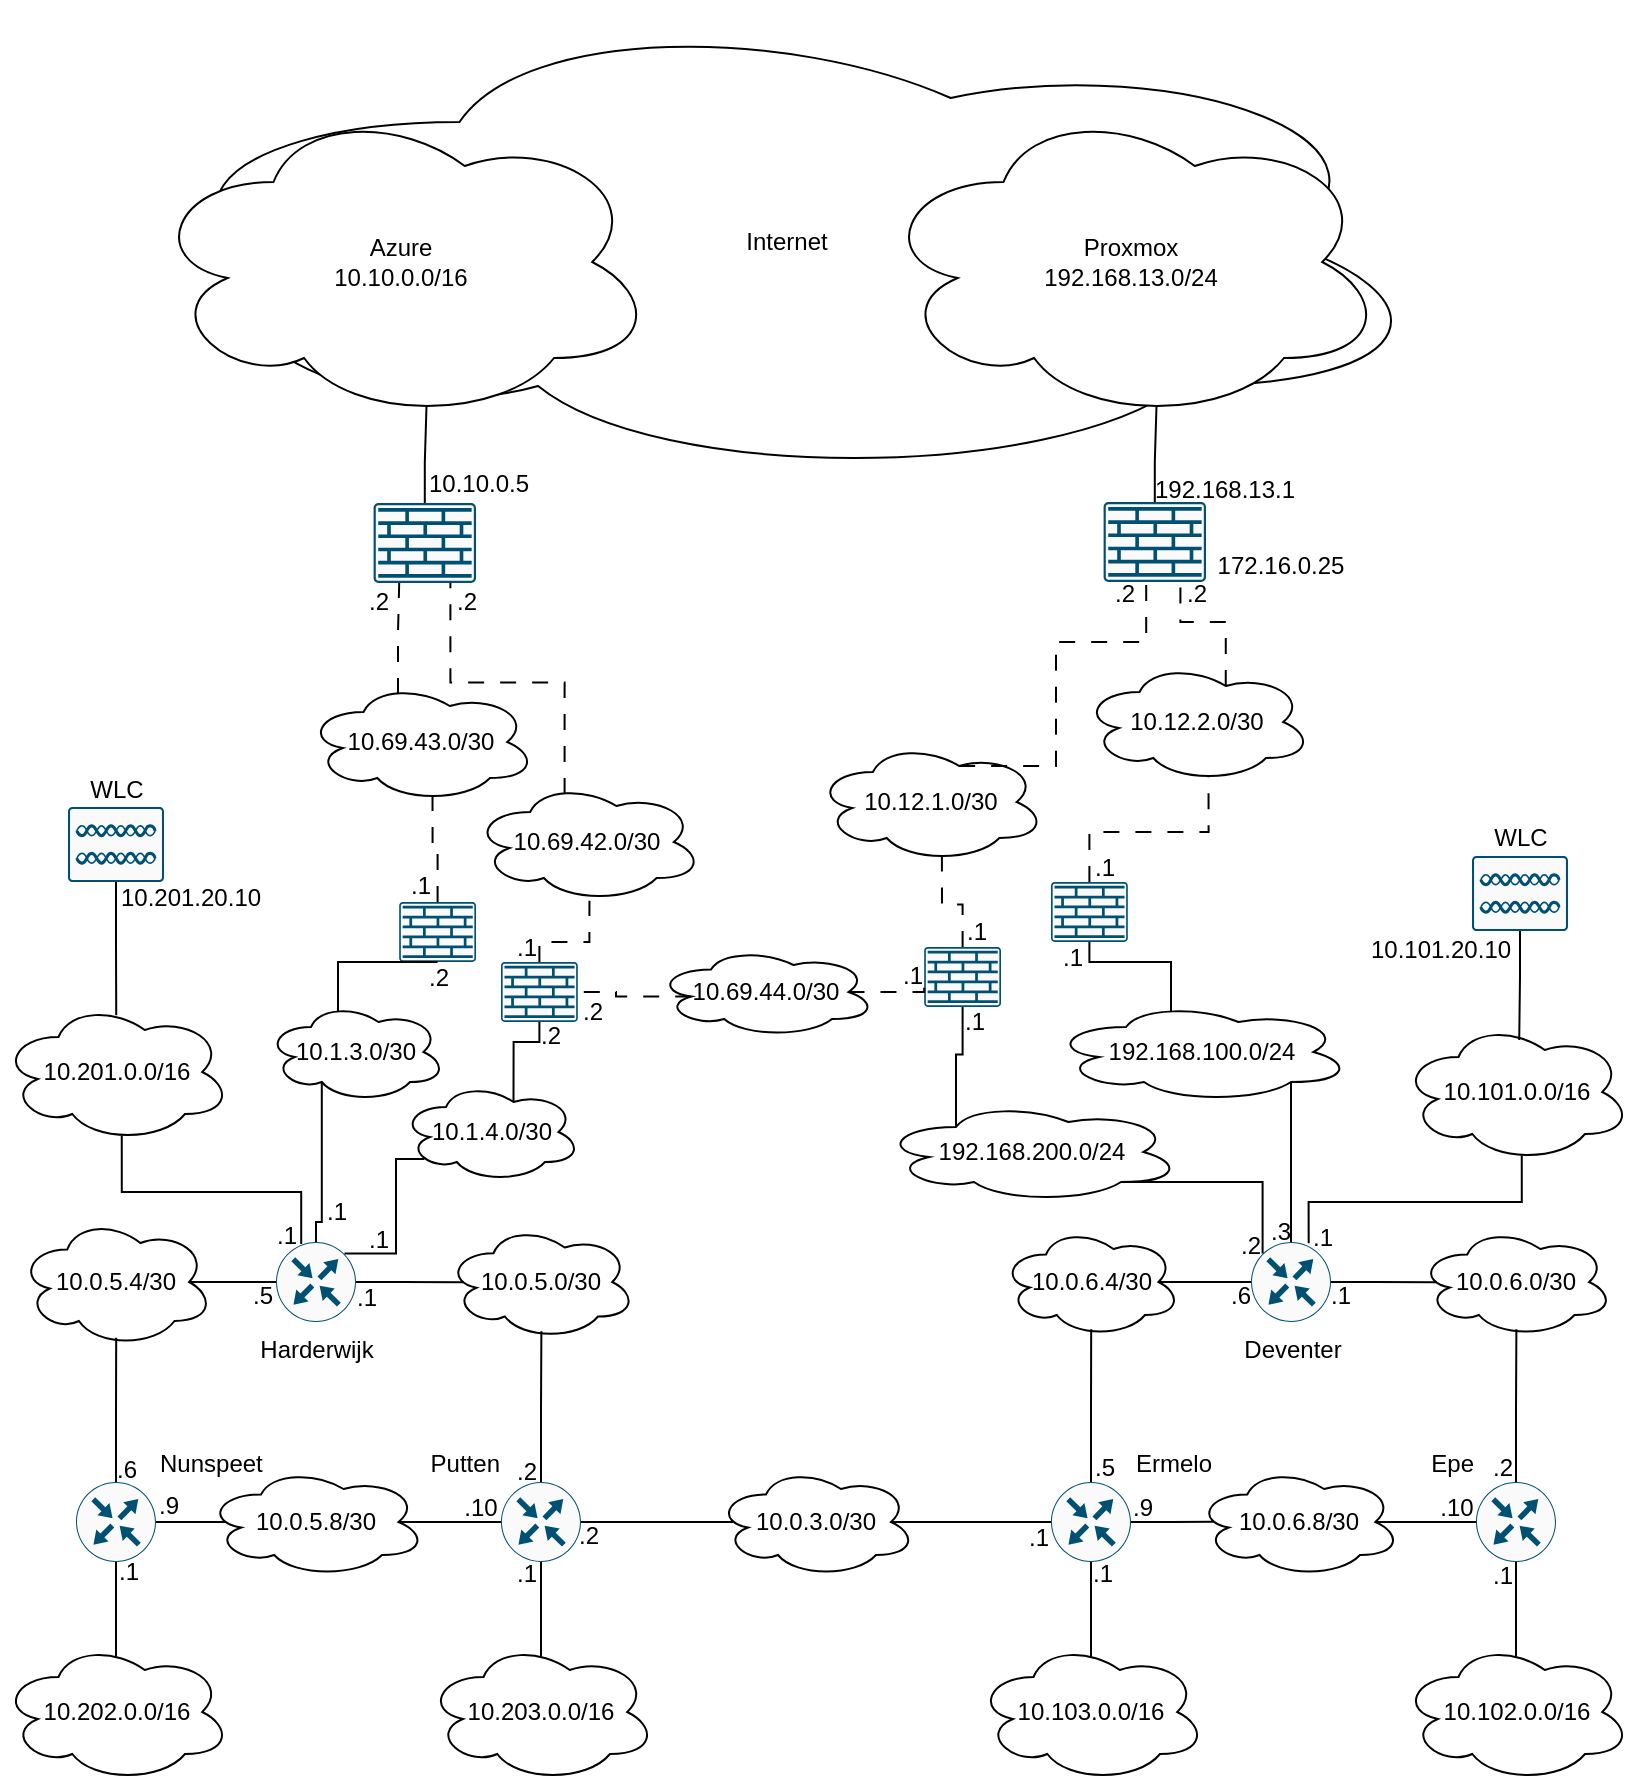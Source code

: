 <mxfile version="23.0.2" type="device">
  <diagram name="Page-1" id="uPmsQ2qAzV8aXDxh81bQ">
    <mxGraphModel dx="819" dy="1532" grid="1" gridSize="10" guides="1" tooltips="1" connect="1" arrows="1" fold="1" page="1" pageScale="1" pageWidth="850" pageHeight="1100" math="0" shadow="0">
      <root>
        <mxCell id="0" />
        <mxCell id="1" parent="0" />
        <mxCell id="AdQW-e94ORWQJGH5xdEp-85" value="Internet" style="ellipse;shape=cloud;whiteSpace=wrap;html=1;" parent="1" vertex="1">
          <mxGeometry x="98" y="-140" width="655" height="240" as="geometry" />
        </mxCell>
        <mxCell id="7IJPkCUO-aOAU4e22pCj-2" value="Harderwijk" style="sketch=0;points=[[0.5,0,0],[1,0.5,0],[0.5,1,0],[0,0.5,0],[0.145,0.145,0],[0.856,0.145,0],[0.855,0.856,0],[0.145,0.855,0]];verticalLabelPosition=bottom;html=1;verticalAlign=top;aspect=fixed;align=center;pointerEvents=1;shape=mxgraph.cisco19.rect;prIcon=router;fillColor=#FAFAFA;strokeColor=#005073;" parent="1" vertex="1">
          <mxGeometry x="170" y="480" width="40" height="40" as="geometry" />
        </mxCell>
        <mxCell id="7IJPkCUO-aOAU4e22pCj-97" style="edgeStyle=orthogonalEdgeStyle;rounded=0;orthogonalLoop=1;jettySize=auto;html=1;exitX=0.5;exitY=1;exitDx=0;exitDy=0;exitPerimeter=0;endArrow=none;endFill=0;entryX=0.5;entryY=0.115;entryDx=0;entryDy=0;entryPerimeter=0;" parent="1" source="7IJPkCUO-aOAU4e22pCj-3" target="7IJPkCUO-aOAU4e22pCj-93" edge="1">
          <mxGeometry relative="1" as="geometry" />
        </mxCell>
        <mxCell id="7IJPkCUO-aOAU4e22pCj-112" style="edgeStyle=orthogonalEdgeStyle;rounded=0;orthogonalLoop=1;jettySize=auto;html=1;exitX=1;exitY=0.5;exitDx=0;exitDy=0;exitPerimeter=0;endArrow=none;endFill=0;entryX=0.092;entryY=0.498;entryDx=0;entryDy=0;entryPerimeter=0;" parent="1" source="7IJPkCUO-aOAU4e22pCj-3" target="7IJPkCUO-aOAU4e22pCj-106" edge="1">
          <mxGeometry relative="1" as="geometry" />
        </mxCell>
        <mxCell id="7IJPkCUO-aOAU4e22pCj-3" value="Nunspeet" style="sketch=0;points=[[0.5,0,0],[1,0.5,0],[0.5,1,0],[0,0.5,0],[0.145,0.145,0],[0.856,0.145,0],[0.855,0.856,0],[0.145,0.855,0]];verticalLabelPosition=top;html=1;verticalAlign=bottom;aspect=fixed;align=left;pointerEvents=1;shape=mxgraph.cisco19.rect;prIcon=router;fillColor=#FAFAFA;strokeColor=#005073;labelPosition=right;" parent="1" vertex="1">
          <mxGeometry x="70" y="600" width="40" height="40" as="geometry" />
        </mxCell>
        <mxCell id="7IJPkCUO-aOAU4e22pCj-98" style="edgeStyle=orthogonalEdgeStyle;rounded=0;orthogonalLoop=1;jettySize=auto;html=1;exitX=0.5;exitY=1;exitDx=0;exitDy=0;exitPerimeter=0;endArrow=none;endFill=0;entryX=0.5;entryY=0.114;entryDx=0;entryDy=0;entryPerimeter=0;" parent="1" source="7IJPkCUO-aOAU4e22pCj-4" target="7IJPkCUO-aOAU4e22pCj-94" edge="1">
          <mxGeometry relative="1" as="geometry" />
        </mxCell>
        <mxCell id="7IJPkCUO-aOAU4e22pCj-104" style="edgeStyle=orthogonalEdgeStyle;rounded=0;orthogonalLoop=1;jettySize=auto;html=1;exitX=1;exitY=0.5;exitDx=0;exitDy=0;exitPerimeter=0;endArrow=none;endFill=0;entryX=0.085;entryY=0.5;entryDx=0;entryDy=0;entryPerimeter=0;" parent="1" source="7IJPkCUO-aOAU4e22pCj-4" target="7IJPkCUO-aOAU4e22pCj-103" edge="1">
          <mxGeometry relative="1" as="geometry" />
        </mxCell>
        <mxCell id="7IJPkCUO-aOAU4e22pCj-111" style="edgeStyle=orthogonalEdgeStyle;rounded=0;orthogonalLoop=1;jettySize=auto;html=1;exitX=0;exitY=0.5;exitDx=0;exitDy=0;exitPerimeter=0;endArrow=none;endFill=0;entryX=0.875;entryY=0.5;entryDx=0;entryDy=0;entryPerimeter=0;" parent="1" source="7IJPkCUO-aOAU4e22pCj-4" target="7IJPkCUO-aOAU4e22pCj-106" edge="1">
          <mxGeometry relative="1" as="geometry" />
        </mxCell>
        <mxCell id="7IJPkCUO-aOAU4e22pCj-4" value="Putten" style="sketch=0;points=[[0.5,0,0],[1,0.5,0],[0.5,1,0],[0,0.5,0],[0.145,0.145,0],[0.856,0.145,0],[0.855,0.856,0],[0.145,0.855,0]];verticalLabelPosition=top;html=1;verticalAlign=bottom;aspect=fixed;align=right;pointerEvents=1;shape=mxgraph.cisco19.rect;prIcon=router;fillColor=#FAFAFA;strokeColor=#005073;labelPosition=left;" parent="1" vertex="1">
          <mxGeometry x="282.5" y="600" width="40" height="40" as="geometry" />
        </mxCell>
        <mxCell id="7IJPkCUO-aOAU4e22pCj-105" style="edgeStyle=orthogonalEdgeStyle;rounded=0;orthogonalLoop=1;jettySize=auto;html=1;exitX=0;exitY=0.5;exitDx=0;exitDy=0;exitPerimeter=0;endArrow=none;endFill=0;entryX=0.859;entryY=0.5;entryDx=0;entryDy=0;entryPerimeter=0;" parent="1" source="7IJPkCUO-aOAU4e22pCj-119" target="7IJPkCUO-aOAU4e22pCj-103" edge="1">
          <mxGeometry relative="1" as="geometry">
            <mxPoint x="517.5" y="620" as="sourcePoint" />
          </mxGeometry>
        </mxCell>
        <mxCell id="7IJPkCUO-aOAU4e22pCj-91" value="10.201.0.0/16" style="ellipse;shape=cloud;whiteSpace=wrap;html=1;" parent="1" vertex="1">
          <mxGeometry x="32.5" y="360" width="115" height="70" as="geometry" />
        </mxCell>
        <mxCell id="7IJPkCUO-aOAU4e22pCj-93" value="10.202.0.0/16" style="ellipse;shape=cloud;whiteSpace=wrap;html=1;" parent="1" vertex="1">
          <mxGeometry x="32.5" y="680" width="115" height="70" as="geometry" />
        </mxCell>
        <mxCell id="7IJPkCUO-aOAU4e22pCj-94" value="10.203.0.0/16" style="ellipse;shape=cloud;whiteSpace=wrap;html=1;" parent="1" vertex="1">
          <mxGeometry x="245" y="680" width="115" height="70" as="geometry" />
        </mxCell>
        <mxCell id="7IJPkCUO-aOAU4e22pCj-101" style="edgeStyle=orthogonalEdgeStyle;rounded=0;orthogonalLoop=1;jettySize=auto;html=1;exitX=0.315;exitY=0.026;exitDx=0;exitDy=0;exitPerimeter=0;entryX=0.525;entryY=0.953;entryDx=0;entryDy=0;entryPerimeter=0;endArrow=none;endFill=0;" parent="1" source="7IJPkCUO-aOAU4e22pCj-2" target="7IJPkCUO-aOAU4e22pCj-91" edge="1">
          <mxGeometry relative="1" as="geometry" />
        </mxCell>
        <mxCell id="7IJPkCUO-aOAU4e22pCj-103" value="10.0.3.0/30" style="ellipse;shape=cloud;whiteSpace=wrap;html=1;" parent="1" vertex="1">
          <mxGeometry x="390" y="592.5" width="100" height="55" as="geometry" />
        </mxCell>
        <mxCell id="7IJPkCUO-aOAU4e22pCj-106" value="10.0.5.8/30" style="ellipse;shape=cloud;whiteSpace=wrap;html=1;" parent="1" vertex="1">
          <mxGeometry x="135" y="592.5" width="110" height="55" as="geometry" />
        </mxCell>
        <mxCell id="7IJPkCUO-aOAU4e22pCj-107" value="10.0.5.0/30" style="ellipse;shape=cloud;whiteSpace=wrap;html=1;" parent="1" vertex="1">
          <mxGeometry x="255" y="471.25" width="95" height="57.5" as="geometry" />
        </mxCell>
        <mxCell id="7IJPkCUO-aOAU4e22pCj-108" value="10.0.5.4/30" style="ellipse;shape=cloud;whiteSpace=wrap;html=1;" parent="1" vertex="1">
          <mxGeometry x="41.25" y="467.5" width="97.5" height="65" as="geometry" />
        </mxCell>
        <mxCell id="7IJPkCUO-aOAU4e22pCj-109" style="edgeStyle=orthogonalEdgeStyle;rounded=0;orthogonalLoop=1;jettySize=auto;html=1;exitX=0.5;exitY=0;exitDx=0;exitDy=0;exitPerimeter=0;entryX=0.501;entryY=0.929;entryDx=0;entryDy=0;entryPerimeter=0;endArrow=none;endFill=0;" parent="1" source="7IJPkCUO-aOAU4e22pCj-3" target="7IJPkCUO-aOAU4e22pCj-108" edge="1">
          <mxGeometry relative="1" as="geometry" />
        </mxCell>
        <mxCell id="7IJPkCUO-aOAU4e22pCj-110" style="edgeStyle=orthogonalEdgeStyle;rounded=0;orthogonalLoop=1;jettySize=auto;html=1;exitX=0.5;exitY=0;exitDx=0;exitDy=0;exitPerimeter=0;entryX=0.502;entryY=0.929;entryDx=0;entryDy=0;entryPerimeter=0;endArrow=none;endFill=0;" parent="1" source="7IJPkCUO-aOAU4e22pCj-4" target="7IJPkCUO-aOAU4e22pCj-107" edge="1">
          <mxGeometry relative="1" as="geometry" />
        </mxCell>
        <mxCell id="7IJPkCUO-aOAU4e22pCj-113" style="edgeStyle=orthogonalEdgeStyle;rounded=0;orthogonalLoop=1;jettySize=auto;html=1;exitX=1;exitY=0.5;exitDx=0;exitDy=0;exitPerimeter=0;entryX=0.092;entryY=0.503;entryDx=0;entryDy=0;entryPerimeter=0;endArrow=none;endFill=0;" parent="1" source="7IJPkCUO-aOAU4e22pCj-2" target="7IJPkCUO-aOAU4e22pCj-107" edge="1">
          <mxGeometry relative="1" as="geometry" />
        </mxCell>
        <mxCell id="7IJPkCUO-aOAU4e22pCj-114" style="edgeStyle=orthogonalEdgeStyle;rounded=0;orthogonalLoop=1;jettySize=auto;html=1;exitX=0;exitY=0.5;exitDx=0;exitDy=0;exitPerimeter=0;entryX=0.875;entryY=0.5;entryDx=0;entryDy=0;entryPerimeter=0;endArrow=none;endFill=0;" parent="1" source="7IJPkCUO-aOAU4e22pCj-2" target="7IJPkCUO-aOAU4e22pCj-108" edge="1">
          <mxGeometry relative="1" as="geometry" />
        </mxCell>
        <mxCell id="7IJPkCUO-aOAU4e22pCj-116" value="Deventer" style="sketch=0;points=[[0.5,0,0],[1,0.5,0],[0.5,1,0],[0,0.5,0],[0.145,0.145,0],[0.856,0.145,0],[0.855,0.856,0],[0.145,0.855,0]];verticalLabelPosition=bottom;html=1;verticalAlign=top;aspect=fixed;align=center;pointerEvents=1;shape=mxgraph.cisco19.rect;prIcon=router;fillColor=#FAFAFA;strokeColor=#005073;" parent="1" vertex="1">
          <mxGeometry x="657.5" y="480" width="40" height="40" as="geometry" />
        </mxCell>
        <mxCell id="7IJPkCUO-aOAU4e22pCj-117" style="edgeStyle=orthogonalEdgeStyle;rounded=0;orthogonalLoop=1;jettySize=auto;html=1;exitX=0.5;exitY=1;exitDx=0;exitDy=0;exitPerimeter=0;endArrow=none;endFill=0;entryX=0.5;entryY=0.115;entryDx=0;entryDy=0;entryPerimeter=0;" parent="1" source="7IJPkCUO-aOAU4e22pCj-119" target="7IJPkCUO-aOAU4e22pCj-125" edge="1">
          <mxGeometry relative="1" as="geometry" />
        </mxCell>
        <mxCell id="7IJPkCUO-aOAU4e22pCj-118" style="edgeStyle=orthogonalEdgeStyle;rounded=0;orthogonalLoop=1;jettySize=auto;html=1;exitX=1;exitY=0.5;exitDx=0;exitDy=0;exitPerimeter=0;endArrow=none;endFill=0;entryX=0.092;entryY=0.498;entryDx=0;entryDy=0;entryPerimeter=0;" parent="1" source="7IJPkCUO-aOAU4e22pCj-119" target="7IJPkCUO-aOAU4e22pCj-128" edge="1">
          <mxGeometry relative="1" as="geometry" />
        </mxCell>
        <mxCell id="7IJPkCUO-aOAU4e22pCj-119" value="Ermelo" style="sketch=0;points=[[0.5,0,0],[1,0.5,0],[0.5,1,0],[0,0.5,0],[0.145,0.145,0],[0.856,0.145,0],[0.855,0.856,0],[0.145,0.855,0]];verticalLabelPosition=top;html=1;verticalAlign=bottom;aspect=fixed;align=left;pointerEvents=1;shape=mxgraph.cisco19.rect;prIcon=router;fillColor=#FAFAFA;strokeColor=#005073;labelPosition=right;" parent="1" vertex="1">
          <mxGeometry x="557.5" y="600" width="40" height="40" as="geometry" />
        </mxCell>
        <mxCell id="7IJPkCUO-aOAU4e22pCj-120" style="edgeStyle=orthogonalEdgeStyle;rounded=0;orthogonalLoop=1;jettySize=auto;html=1;exitX=0.5;exitY=1;exitDx=0;exitDy=0;exitPerimeter=0;endArrow=none;endFill=0;entryX=0.5;entryY=0.114;entryDx=0;entryDy=0;entryPerimeter=0;" parent="1" source="7IJPkCUO-aOAU4e22pCj-123" target="7IJPkCUO-aOAU4e22pCj-126" edge="1">
          <mxGeometry relative="1" as="geometry" />
        </mxCell>
        <mxCell id="7IJPkCUO-aOAU4e22pCj-122" style="edgeStyle=orthogonalEdgeStyle;rounded=0;orthogonalLoop=1;jettySize=auto;html=1;exitX=0;exitY=0.5;exitDx=0;exitDy=0;exitPerimeter=0;endArrow=none;endFill=0;entryX=0.875;entryY=0.5;entryDx=0;entryDy=0;entryPerimeter=0;" parent="1" source="7IJPkCUO-aOAU4e22pCj-123" target="7IJPkCUO-aOAU4e22pCj-128" edge="1">
          <mxGeometry relative="1" as="geometry" />
        </mxCell>
        <mxCell id="7IJPkCUO-aOAU4e22pCj-123" value="Epe" style="sketch=0;points=[[0.5,0,0],[1,0.5,0],[0.5,1,0],[0,0.5,0],[0.145,0.145,0],[0.856,0.145,0],[0.855,0.856,0],[0.145,0.855,0]];verticalLabelPosition=top;html=1;verticalAlign=bottom;aspect=fixed;align=right;pointerEvents=1;shape=mxgraph.cisco19.rect;prIcon=router;fillColor=#FAFAFA;strokeColor=#005073;labelPosition=left;" parent="1" vertex="1">
          <mxGeometry x="770" y="600" width="40" height="40" as="geometry" />
        </mxCell>
        <mxCell id="7IJPkCUO-aOAU4e22pCj-124" value="10.101.0.0/16" style="ellipse;shape=cloud;whiteSpace=wrap;html=1;" parent="1" vertex="1">
          <mxGeometry x="732.5" y="370" width="115" height="70" as="geometry" />
        </mxCell>
        <mxCell id="7IJPkCUO-aOAU4e22pCj-125" value="10.103.0.0/16" style="ellipse;shape=cloud;whiteSpace=wrap;html=1;" parent="1" vertex="1">
          <mxGeometry x="520" y="680" width="115" height="70" as="geometry" />
        </mxCell>
        <mxCell id="7IJPkCUO-aOAU4e22pCj-126" value="10.102.0.0/16" style="ellipse;shape=cloud;whiteSpace=wrap;html=1;" parent="1" vertex="1">
          <mxGeometry x="732.5" y="680" width="115" height="70" as="geometry" />
        </mxCell>
        <mxCell id="7IJPkCUO-aOAU4e22pCj-127" style="edgeStyle=orthogonalEdgeStyle;rounded=0;orthogonalLoop=1;jettySize=auto;html=1;exitX=0.721;exitY=0.017;exitDx=0;exitDy=0;exitPerimeter=0;entryX=0.525;entryY=0.953;entryDx=0;entryDy=0;entryPerimeter=0;endArrow=none;endFill=0;" parent="1" source="7IJPkCUO-aOAU4e22pCj-116" target="7IJPkCUO-aOAU4e22pCj-124" edge="1">
          <mxGeometry relative="1" as="geometry" />
        </mxCell>
        <mxCell id="7IJPkCUO-aOAU4e22pCj-128" value="10.0.6.8/30" style="ellipse;shape=cloud;whiteSpace=wrap;html=1;" parent="1" vertex="1">
          <mxGeometry x="630" y="592.5" width="102.5" height="55" as="geometry" />
        </mxCell>
        <mxCell id="7IJPkCUO-aOAU4e22pCj-129" value="10.0.6.0/30" style="ellipse;shape=cloud;whiteSpace=wrap;html=1;" parent="1" vertex="1">
          <mxGeometry x="741.25" y="472.5" width="97.5" height="55" as="geometry" />
        </mxCell>
        <mxCell id="7IJPkCUO-aOAU4e22pCj-130" value="10.0.6.4/30" style="ellipse;shape=cloud;whiteSpace=wrap;html=1;" parent="1" vertex="1">
          <mxGeometry x="532.5" y="472.5" width="90" height="55" as="geometry" />
        </mxCell>
        <mxCell id="7IJPkCUO-aOAU4e22pCj-131" style="edgeStyle=orthogonalEdgeStyle;rounded=0;orthogonalLoop=1;jettySize=auto;html=1;exitX=0.5;exitY=0;exitDx=0;exitDy=0;exitPerimeter=0;entryX=0.501;entryY=0.929;entryDx=0;entryDy=0;entryPerimeter=0;endArrow=none;endFill=0;" parent="1" source="7IJPkCUO-aOAU4e22pCj-119" target="7IJPkCUO-aOAU4e22pCj-130" edge="1">
          <mxGeometry relative="1" as="geometry" />
        </mxCell>
        <mxCell id="7IJPkCUO-aOAU4e22pCj-132" style="edgeStyle=orthogonalEdgeStyle;rounded=0;orthogonalLoop=1;jettySize=auto;html=1;exitX=0.5;exitY=0;exitDx=0;exitDy=0;exitPerimeter=0;entryX=0.502;entryY=0.929;entryDx=0;entryDy=0;entryPerimeter=0;endArrow=none;endFill=0;" parent="1" source="7IJPkCUO-aOAU4e22pCj-123" target="7IJPkCUO-aOAU4e22pCj-129" edge="1">
          <mxGeometry relative="1" as="geometry" />
        </mxCell>
        <mxCell id="7IJPkCUO-aOAU4e22pCj-133" style="edgeStyle=orthogonalEdgeStyle;rounded=0;orthogonalLoop=1;jettySize=auto;html=1;exitX=1;exitY=0.5;exitDx=0;exitDy=0;exitPerimeter=0;entryX=0.092;entryY=0.503;entryDx=0;entryDy=0;entryPerimeter=0;endArrow=none;endFill=0;" parent="1" source="7IJPkCUO-aOAU4e22pCj-116" target="7IJPkCUO-aOAU4e22pCj-129" edge="1">
          <mxGeometry relative="1" as="geometry" />
        </mxCell>
        <mxCell id="7IJPkCUO-aOAU4e22pCj-134" style="edgeStyle=orthogonalEdgeStyle;rounded=0;orthogonalLoop=1;jettySize=auto;html=1;exitX=0;exitY=0.5;exitDx=0;exitDy=0;exitPerimeter=0;entryX=0.875;entryY=0.5;entryDx=0;entryDy=0;entryPerimeter=0;endArrow=none;endFill=0;" parent="1" source="7IJPkCUO-aOAU4e22pCj-116" target="7IJPkCUO-aOAU4e22pCj-130" edge="1">
          <mxGeometry relative="1" as="geometry" />
        </mxCell>
        <mxCell id="AdQW-e94ORWQJGH5xdEp-1" value="10.1.3.0/30" style="ellipse;shape=cloud;whiteSpace=wrap;html=1;" parent="1" vertex="1">
          <mxGeometry x="165" y="360" width="90" height="50" as="geometry" />
        </mxCell>
        <mxCell id="AdQW-e94ORWQJGH5xdEp-2" value="10.1.4.0/30" style="ellipse;shape=cloud;whiteSpace=wrap;html=1;" parent="1" vertex="1">
          <mxGeometry x="232.5" y="400" width="90" height="50" as="geometry" />
        </mxCell>
        <mxCell id="AdQW-e94ORWQJGH5xdEp-4" value="192.168.200.0/24" style="ellipse;shape=cloud;whiteSpace=wrap;html=1;" parent="1" vertex="1">
          <mxGeometry x="472.5" y="410" width="150" height="50" as="geometry" />
        </mxCell>
        <mxCell id="AdQW-e94ORWQJGH5xdEp-5" style="edgeStyle=orthogonalEdgeStyle;rounded=0;orthogonalLoop=1;jettySize=auto;html=1;entryX=0.13;entryY=0.77;entryDx=0;entryDy=0;entryPerimeter=0;exitX=0.856;exitY=0.145;exitDx=0;exitDy=0;exitPerimeter=0;endArrow=none;endFill=0;" parent="1" source="7IJPkCUO-aOAU4e22pCj-2" target="AdQW-e94ORWQJGH5xdEp-2" edge="1">
          <mxGeometry relative="1" as="geometry">
            <Array as="points">
              <mxPoint x="230" y="486" />
              <mxPoint x="230" y="439" />
            </Array>
          </mxGeometry>
        </mxCell>
        <mxCell id="AdQW-e94ORWQJGH5xdEp-6" style="edgeStyle=orthogonalEdgeStyle;rounded=0;orthogonalLoop=1;jettySize=auto;html=1;entryX=0.31;entryY=0.8;entryDx=0;entryDy=0;entryPerimeter=0;endArrow=none;endFill=0;" parent="1" source="7IJPkCUO-aOAU4e22pCj-2" target="AdQW-e94ORWQJGH5xdEp-1" edge="1">
          <mxGeometry relative="1" as="geometry">
            <Array as="points">
              <mxPoint x="190" y="470" />
              <mxPoint x="193" y="470" />
            </Array>
          </mxGeometry>
        </mxCell>
        <mxCell id="AdQW-e94ORWQJGH5xdEp-7" value="192.168.100.0/24" style="ellipse;shape=cloud;whiteSpace=wrap;html=1;" parent="1" vertex="1">
          <mxGeometry x="557.5" y="360" width="150" height="50" as="geometry" />
        </mxCell>
        <mxCell id="AdQW-e94ORWQJGH5xdEp-8" style="edgeStyle=orthogonalEdgeStyle;rounded=0;orthogonalLoop=1;jettySize=auto;html=1;exitX=0.8;exitY=0.8;exitDx=0;exitDy=0;exitPerimeter=0;entryX=0.145;entryY=0.145;entryDx=0;entryDy=0;entryPerimeter=0;endArrow=none;endFill=0;" parent="1" source="AdQW-e94ORWQJGH5xdEp-4" target="7IJPkCUO-aOAU4e22pCj-116" edge="1">
          <mxGeometry relative="1" as="geometry" />
        </mxCell>
        <mxCell id="AdQW-e94ORWQJGH5xdEp-9" style="edgeStyle=orthogonalEdgeStyle;rounded=0;orthogonalLoop=1;jettySize=auto;html=1;exitX=0.8;exitY=0.8;exitDx=0;exitDy=0;exitPerimeter=0;entryX=0.5;entryY=0;entryDx=0;entryDy=0;entryPerimeter=0;endArrow=none;endFill=0;" parent="1" source="AdQW-e94ORWQJGH5xdEp-7" target="7IJPkCUO-aOAU4e22pCj-116" edge="1">
          <mxGeometry relative="1" as="geometry" />
        </mxCell>
        <mxCell id="AdQW-e94ORWQJGH5xdEp-10" value="Azure&lt;br&gt;10.10.0.0/16" style="ellipse;shape=cloud;whiteSpace=wrap;html=1;" parent="1" vertex="1">
          <mxGeometry x="105" y="-90" width="255" height="160" as="geometry" />
        </mxCell>
        <mxCell id="AdQW-e94ORWQJGH5xdEp-11" value="Proxmox&lt;br&gt;192.168.13.0/24" style="ellipse;shape=cloud;whiteSpace=wrap;html=1;" parent="1" vertex="1">
          <mxGeometry x="470" y="-90" width="255" height="160" as="geometry" />
        </mxCell>
        <mxCell id="AdQW-e94ORWQJGH5xdEp-14" value="" style="sketch=0;points=[[0.015,0.015,0],[0.985,0.015,0],[0.985,0.985,0],[0.015,0.985,0],[0.25,0,0],[0.5,0,0],[0.75,0,0],[1,0.25,0],[1,0.5,0],[1,0.75,0],[0.75,1,0],[0.5,1,0],[0.25,1,0],[0,0.75,0],[0,0.5,0],[0,0.25,0]];verticalLabelPosition=bottom;html=1;verticalAlign=top;aspect=fixed;align=center;pointerEvents=1;shape=mxgraph.cisco19.rect;prIcon=firewall;fillColor=#FAFAFA;strokeColor=#005073;" parent="1" vertex="1">
          <mxGeometry x="231.6" y="310" width="38.4" height="30" as="geometry" />
        </mxCell>
        <mxCell id="AdQW-e94ORWQJGH5xdEp-15" value="" style="sketch=0;points=[[0.015,0.015,0],[0.985,0.015,0],[0.985,0.985,0],[0.015,0.985,0],[0.25,0,0],[0.5,0,0],[0.75,0,0],[1,0.25,0],[1,0.5,0],[1,0.75,0],[0.75,1,0],[0.5,1,0],[0.25,1,0],[0,0.75,0],[0,0.5,0],[0,0.25,0]];verticalLabelPosition=bottom;html=1;verticalAlign=top;aspect=fixed;align=center;pointerEvents=1;shape=mxgraph.cisco19.rect;prIcon=firewall;fillColor=#FAFAFA;strokeColor=#005073;" parent="1" vertex="1">
          <mxGeometry x="282.5" y="340" width="38.4" height="30" as="geometry" />
        </mxCell>
        <mxCell id="AdQW-e94ORWQJGH5xdEp-16" value="" style="sketch=0;points=[[0.015,0.015,0],[0.985,0.015,0],[0.985,0.985,0],[0.015,0.985,0],[0.25,0,0],[0.5,0,0],[0.75,0,0],[1,0.25,0],[1,0.5,0],[1,0.75,0],[0.75,1,0],[0.5,1,0],[0.25,1,0],[0,0.75,0],[0,0.5,0],[0,0.25,0]];verticalLabelPosition=bottom;html=1;verticalAlign=top;aspect=fixed;align=center;pointerEvents=1;shape=mxgraph.cisco19.rect;prIcon=firewall;fillColor=#FAFAFA;strokeColor=#005073;" parent="1" vertex="1">
          <mxGeometry x="494.1" y="332.5" width="38.4" height="30" as="geometry" />
        </mxCell>
        <mxCell id="AdQW-e94ORWQJGH5xdEp-17" value="" style="sketch=0;points=[[0.015,0.015,0],[0.985,0.015,0],[0.985,0.985,0],[0.015,0.985,0],[0.25,0,0],[0.5,0,0],[0.75,0,0],[1,0.25,0],[1,0.5,0],[1,0.75,0],[0.75,1,0],[0.5,1,0],[0.25,1,0],[0,0.75,0],[0,0.5,0],[0,0.25,0]];verticalLabelPosition=bottom;html=1;verticalAlign=top;aspect=fixed;align=center;pointerEvents=1;shape=mxgraph.cisco19.rect;prIcon=firewall;fillColor=#FAFAFA;strokeColor=#005073;" parent="1" vertex="1">
          <mxGeometry x="557.5" y="300" width="38.4" height="30" as="geometry" />
        </mxCell>
        <mxCell id="AdQW-e94ORWQJGH5xdEp-19" style="edgeStyle=orthogonalEdgeStyle;rounded=0;orthogonalLoop=1;jettySize=auto;html=1;exitX=0.4;exitY=0.1;exitDx=0;exitDy=0;exitPerimeter=0;entryX=0.5;entryY=1;entryDx=0;entryDy=0;entryPerimeter=0;endArrow=none;endFill=0;" parent="1" source="AdQW-e94ORWQJGH5xdEp-1" target="AdQW-e94ORWQJGH5xdEp-14" edge="1">
          <mxGeometry relative="1" as="geometry" />
        </mxCell>
        <mxCell id="AdQW-e94ORWQJGH5xdEp-20" style="edgeStyle=orthogonalEdgeStyle;rounded=0;orthogonalLoop=1;jettySize=auto;html=1;exitX=0.625;exitY=0.2;exitDx=0;exitDy=0;exitPerimeter=0;entryX=0.5;entryY=1;entryDx=0;entryDy=0;entryPerimeter=0;endArrow=none;endFill=0;" parent="1" source="AdQW-e94ORWQJGH5xdEp-2" target="AdQW-e94ORWQJGH5xdEp-15" edge="1">
          <mxGeometry relative="1" as="geometry" />
        </mxCell>
        <mxCell id="AdQW-e94ORWQJGH5xdEp-21" style="edgeStyle=orthogonalEdgeStyle;rounded=0;orthogonalLoop=1;jettySize=auto;html=1;exitX=0.25;exitY=0.25;exitDx=0;exitDy=0;exitPerimeter=0;entryX=0.5;entryY=1;entryDx=0;entryDy=0;entryPerimeter=0;endArrow=none;endFill=0;" parent="1" source="AdQW-e94ORWQJGH5xdEp-4" target="AdQW-e94ORWQJGH5xdEp-16" edge="1">
          <mxGeometry relative="1" as="geometry" />
        </mxCell>
        <mxCell id="AdQW-e94ORWQJGH5xdEp-22" style="edgeStyle=orthogonalEdgeStyle;rounded=0;orthogonalLoop=1;jettySize=auto;html=1;exitX=0.4;exitY=0.1;exitDx=0;exitDy=0;exitPerimeter=0;entryX=0.5;entryY=1;entryDx=0;entryDy=0;entryPerimeter=0;endArrow=none;endFill=0;" parent="1" source="AdQW-e94ORWQJGH5xdEp-7" target="AdQW-e94ORWQJGH5xdEp-17" edge="1">
          <mxGeometry relative="1" as="geometry" />
        </mxCell>
        <mxCell id="AdQW-e94ORWQJGH5xdEp-24" value="10.69.43.0/30" style="ellipse;shape=cloud;whiteSpace=wrap;html=1;" parent="1" vertex="1">
          <mxGeometry x="185" y="200" width="115" height="60" as="geometry" />
        </mxCell>
        <mxCell id="AdQW-e94ORWQJGH5xdEp-25" value="10.69.42.0/30" style="ellipse;shape=cloud;whiteSpace=wrap;html=1;" parent="1" vertex="1">
          <mxGeometry x="268.3" y="250" width="115" height="60" as="geometry" />
        </mxCell>
        <mxCell id="AdQW-e94ORWQJGH5xdEp-26" value="10.12.1.0/30" style="ellipse;shape=cloud;whiteSpace=wrap;html=1;" parent="1" vertex="1">
          <mxGeometry x="439.7" y="230" width="115" height="60" as="geometry" />
        </mxCell>
        <mxCell id="AdQW-e94ORWQJGH5xdEp-27" value="10.12.2.0/30" style="ellipse;shape=cloud;whiteSpace=wrap;html=1;" parent="1" vertex="1">
          <mxGeometry x="573" y="190" width="115" height="60" as="geometry" />
        </mxCell>
        <mxCell id="AdQW-e94ORWQJGH5xdEp-28" style="edgeStyle=orthogonalEdgeStyle;rounded=0;orthogonalLoop=1;jettySize=auto;html=1;exitX=0.5;exitY=0;exitDx=0;exitDy=0;exitPerimeter=0;entryX=0.55;entryY=0.95;entryDx=0;entryDy=0;entryPerimeter=0;endArrow=none;endFill=0;dashed=1;dashPattern=8 8;" parent="1" source="AdQW-e94ORWQJGH5xdEp-17" target="AdQW-e94ORWQJGH5xdEp-27" edge="1">
          <mxGeometry relative="1" as="geometry" />
        </mxCell>
        <mxCell id="AdQW-e94ORWQJGH5xdEp-29" style="edgeStyle=orthogonalEdgeStyle;rounded=0;orthogonalLoop=1;jettySize=auto;html=1;exitX=0.625;exitY=0.2;exitDx=0;exitDy=0;exitPerimeter=0;entryX=0.75;entryY=1;entryDx=0;entryDy=0;entryPerimeter=0;endArrow=none;endFill=0;dashed=1;dashPattern=8 8;" parent="1" source="AdQW-e94ORWQJGH5xdEp-27" target="AdQW-e94ORWQJGH5xdEp-65" edge="1">
          <mxGeometry relative="1" as="geometry" />
        </mxCell>
        <mxCell id="AdQW-e94ORWQJGH5xdEp-30" style="edgeStyle=orthogonalEdgeStyle;rounded=0;orthogonalLoop=1;jettySize=auto;html=1;exitX=0.5;exitY=0;exitDx=0;exitDy=0;exitPerimeter=0;entryX=0.55;entryY=0.95;entryDx=0;entryDy=0;entryPerimeter=0;endArrow=none;endFill=0;dashed=1;dashPattern=8 8;" parent="1" source="AdQW-e94ORWQJGH5xdEp-16" target="AdQW-e94ORWQJGH5xdEp-26" edge="1">
          <mxGeometry relative="1" as="geometry" />
        </mxCell>
        <mxCell id="AdQW-e94ORWQJGH5xdEp-31" style="edgeStyle=orthogonalEdgeStyle;rounded=0;orthogonalLoop=1;jettySize=auto;html=1;exitX=0.5;exitY=0;exitDx=0;exitDy=0;exitPerimeter=0;entryX=0.508;entryY=0.99;entryDx=0;entryDy=0;entryPerimeter=0;endArrow=none;endFill=0;dashed=1;dashPattern=8 8;" parent="1" source="AdQW-e94ORWQJGH5xdEp-15" target="AdQW-e94ORWQJGH5xdEp-25" edge="1">
          <mxGeometry relative="1" as="geometry">
            <Array as="points">
              <mxPoint x="302" y="330" />
              <mxPoint x="327" y="330" />
            </Array>
          </mxGeometry>
        </mxCell>
        <mxCell id="AdQW-e94ORWQJGH5xdEp-32" style="edgeStyle=orthogonalEdgeStyle;rounded=0;orthogonalLoop=1;jettySize=auto;html=1;exitX=0.5;exitY=0;exitDx=0;exitDy=0;exitPerimeter=0;entryX=0.55;entryY=0.95;entryDx=0;entryDy=0;entryPerimeter=0;endArrow=none;endFill=0;dashed=1;dashPattern=8 8;" parent="1" source="AdQW-e94ORWQJGH5xdEp-14" target="AdQW-e94ORWQJGH5xdEp-24" edge="1">
          <mxGeometry relative="1" as="geometry" />
        </mxCell>
        <mxCell id="AdQW-e94ORWQJGH5xdEp-33" style="edgeStyle=orthogonalEdgeStyle;rounded=0;orthogonalLoop=1;jettySize=auto;html=1;exitX=0.4;exitY=0.1;exitDx=0;exitDy=0;exitPerimeter=0;entryX=0.25;entryY=1;entryDx=0;entryDy=0;entryPerimeter=0;endArrow=none;endFill=0;dashed=1;dashPattern=8 8;" parent="1" source="AdQW-e94ORWQJGH5xdEp-24" target="AdQW-e94ORWQJGH5xdEp-63" edge="1">
          <mxGeometry relative="1" as="geometry" />
        </mxCell>
        <mxCell id="AdQW-e94ORWQJGH5xdEp-34" style="edgeStyle=orthogonalEdgeStyle;rounded=0;orthogonalLoop=1;jettySize=auto;html=1;exitX=0.625;exitY=0.2;exitDx=0;exitDy=0;exitPerimeter=0;entryX=0.416;entryY=0.999;entryDx=0;entryDy=0;entryPerimeter=0;endArrow=none;endFill=0;dashed=1;dashPattern=8 8;" parent="1" source="AdQW-e94ORWQJGH5xdEp-26" target="AdQW-e94ORWQJGH5xdEp-65" edge="1">
          <mxGeometry relative="1" as="geometry">
            <Array as="points">
              <mxPoint x="560" y="242" />
              <mxPoint x="560" y="180" />
              <mxPoint x="605" y="180" />
            </Array>
          </mxGeometry>
        </mxCell>
        <mxCell id="AdQW-e94ORWQJGH5xdEp-35" style="edgeStyle=orthogonalEdgeStyle;rounded=0;orthogonalLoop=1;jettySize=auto;html=1;exitX=0.4;exitY=0.1;exitDx=0;exitDy=0;exitPerimeter=0;entryX=0.75;entryY=1;entryDx=0;entryDy=0;entryPerimeter=0;endArrow=none;endFill=0;dashed=1;dashPattern=8 8;" parent="1" source="AdQW-e94ORWQJGH5xdEp-25" target="AdQW-e94ORWQJGH5xdEp-63" edge="1">
          <mxGeometry relative="1" as="geometry" />
        </mxCell>
        <mxCell id="AdQW-e94ORWQJGH5xdEp-36" value="10.69.44.0/30" style="ellipse;shape=cloud;whiteSpace=wrap;html=1;" parent="1" vertex="1">
          <mxGeometry x="360" y="332.5" width="110" height="45" as="geometry" />
        </mxCell>
        <mxCell id="AdQW-e94ORWQJGH5xdEp-37" style="edgeStyle=orthogonalEdgeStyle;rounded=0;orthogonalLoop=1;jettySize=auto;html=1;exitX=0.16;exitY=0.55;exitDx=0;exitDy=0;exitPerimeter=0;entryX=1;entryY=0.5;entryDx=0;entryDy=0;entryPerimeter=0;endArrow=none;endFill=0;dashed=1;dashPattern=8 8;" parent="1" source="AdQW-e94ORWQJGH5xdEp-36" target="AdQW-e94ORWQJGH5xdEp-15" edge="1">
          <mxGeometry relative="1" as="geometry" />
        </mxCell>
        <mxCell id="AdQW-e94ORWQJGH5xdEp-38" style="edgeStyle=orthogonalEdgeStyle;rounded=0;orthogonalLoop=1;jettySize=auto;html=1;exitX=0.875;exitY=0.5;exitDx=0;exitDy=0;exitPerimeter=0;entryX=0;entryY=0.5;entryDx=0;entryDy=0;entryPerimeter=0;endArrow=none;endFill=0;dashed=1;dashPattern=8 8;" parent="1" source="AdQW-e94ORWQJGH5xdEp-36" target="AdQW-e94ORWQJGH5xdEp-16" edge="1">
          <mxGeometry relative="1" as="geometry" />
        </mxCell>
        <mxCell id="AdQW-e94ORWQJGH5xdEp-39" value=".1" style="text;html=1;align=center;verticalAlign=middle;resizable=0;points=[];autosize=1;strokeColor=none;fillColor=none;" parent="1" vertex="1">
          <mxGeometry x="200" y="493" width="30" height="30" as="geometry" />
        </mxCell>
        <mxCell id="AdQW-e94ORWQJGH5xdEp-40" value=".2" style="text;html=1;align=center;verticalAlign=middle;resizable=0;points=[];autosize=1;strokeColor=none;fillColor=none;" parent="1" vertex="1">
          <mxGeometry x="280" y="580" width="30" height="30" as="geometry" />
        </mxCell>
        <mxCell id="AdQW-e94ORWQJGH5xdEp-41" value=".10" style="text;html=1;align=center;verticalAlign=middle;resizable=0;points=[];autosize=1;strokeColor=none;fillColor=none;" parent="1" vertex="1">
          <mxGeometry x="252" y="598" width="40" height="30" as="geometry" />
        </mxCell>
        <mxCell id="AdQW-e94ORWQJGH5xdEp-42" value=".9" style="text;html=1;align=center;verticalAlign=middle;resizable=0;points=[];autosize=1;strokeColor=none;fillColor=none;" parent="1" vertex="1">
          <mxGeometry x="101" y="597" width="30" height="30" as="geometry" />
        </mxCell>
        <mxCell id="AdQW-e94ORWQJGH5xdEp-43" value=".5" style="text;html=1;align=center;verticalAlign=middle;resizable=0;points=[];autosize=1;strokeColor=none;fillColor=none;" parent="1" vertex="1">
          <mxGeometry x="148" y="492" width="30" height="30" as="geometry" />
        </mxCell>
        <mxCell id="AdQW-e94ORWQJGH5xdEp-44" value=".6" style="text;html=1;align=center;verticalAlign=middle;resizable=0;points=[];autosize=1;strokeColor=none;fillColor=none;" parent="1" vertex="1">
          <mxGeometry x="80" y="579" width="30" height="30" as="geometry" />
        </mxCell>
        <mxCell id="AdQW-e94ORWQJGH5xdEp-45" value=".1" style="text;html=1;align=center;verticalAlign=middle;resizable=0;points=[];autosize=1;strokeColor=none;fillColor=none;" parent="1" vertex="1">
          <mxGeometry x="81" y="630" width="30" height="30" as="geometry" />
        </mxCell>
        <mxCell id="AdQW-e94ORWQJGH5xdEp-47" value=".1" style="text;html=1;align=center;verticalAlign=middle;resizable=0;points=[];autosize=1;strokeColor=none;fillColor=none;" parent="1" vertex="1">
          <mxGeometry x="280" y="631" width="30" height="30" as="geometry" />
        </mxCell>
        <mxCell id="AdQW-e94ORWQJGH5xdEp-48" value=".1" style="text;html=1;align=center;verticalAlign=middle;resizable=0;points=[];autosize=1;strokeColor=none;fillColor=none;" parent="1" vertex="1">
          <mxGeometry x="160" y="462" width="30" height="30" as="geometry" />
        </mxCell>
        <mxCell id="AdQW-e94ORWQJGH5xdEp-49" value=".1" style="text;html=1;align=center;verticalAlign=middle;resizable=0;points=[];autosize=1;strokeColor=none;fillColor=none;" parent="1" vertex="1">
          <mxGeometry x="185" y="450" width="30" height="30" as="geometry" />
        </mxCell>
        <mxCell id="AdQW-e94ORWQJGH5xdEp-50" value=".1" style="text;html=1;align=center;verticalAlign=middle;resizable=0;points=[];autosize=1;strokeColor=none;fillColor=none;" parent="1" vertex="1">
          <mxGeometry x="206" y="464" width="30" height="30" as="geometry" />
        </mxCell>
        <mxCell id="AdQW-e94ORWQJGH5xdEp-51" value=".2" style="text;html=1;align=center;verticalAlign=middle;resizable=0;points=[];autosize=1;strokeColor=none;fillColor=none;" parent="1" vertex="1">
          <mxGeometry x="235.8" y="332.5" width="30" height="30" as="geometry" />
        </mxCell>
        <mxCell id="AdQW-e94ORWQJGH5xdEp-52" value=".2" style="text;html=1;align=center;verticalAlign=middle;resizable=0;points=[];autosize=1;strokeColor=none;fillColor=none;" parent="1" vertex="1">
          <mxGeometry x="292" y="362" width="30" height="30" as="geometry" />
        </mxCell>
        <mxCell id="AdQW-e94ORWQJGH5xdEp-53" value=".2" style="text;html=1;align=center;verticalAlign=middle;resizable=0;points=[];autosize=1;strokeColor=none;fillColor=none;" parent="1" vertex="1">
          <mxGeometry x="311" y="612" width="30" height="30" as="geometry" />
        </mxCell>
        <mxCell id="AdQW-e94ORWQJGH5xdEp-54" value=".1" style="text;html=1;align=center;verticalAlign=middle;resizable=0;points=[];autosize=1;strokeColor=none;fillColor=none;" parent="1" vertex="1">
          <mxGeometry x="536" y="613" width="30" height="30" as="geometry" />
        </mxCell>
        <mxCell id="AdQW-e94ORWQJGH5xdEp-55" value=".1" style="text;html=1;align=center;verticalAlign=middle;resizable=0;points=[];autosize=1;strokeColor=none;fillColor=none;" parent="1" vertex="1">
          <mxGeometry x="568" y="631" width="30" height="30" as="geometry" />
        </mxCell>
        <mxCell id="AdQW-e94ORWQJGH5xdEp-56" value=".1" style="text;html=1;align=center;verticalAlign=middle;resizable=0;points=[];autosize=1;strokeColor=none;fillColor=none;" parent="1" vertex="1">
          <mxGeometry x="768" y="632" width="30" height="30" as="geometry" />
        </mxCell>
        <mxCell id="AdQW-e94ORWQJGH5xdEp-57" value=".1" style="text;html=1;align=center;verticalAlign=middle;resizable=0;points=[];autosize=1;strokeColor=none;fillColor=none;" parent="1" vertex="1">
          <mxGeometry x="687" y="492" width="30" height="30" as="geometry" />
        </mxCell>
        <mxCell id="AdQW-e94ORWQJGH5xdEp-58" value=".2" style="text;html=1;align=center;verticalAlign=middle;resizable=0;points=[];autosize=1;strokeColor=none;fillColor=none;" parent="1" vertex="1">
          <mxGeometry x="642" y="467" width="30" height="30" as="geometry" />
        </mxCell>
        <mxCell id="AdQW-e94ORWQJGH5xdEp-59" value=".3" style="text;html=1;align=center;verticalAlign=middle;resizable=0;points=[];autosize=1;strokeColor=none;fillColor=none;" parent="1" vertex="1">
          <mxGeometry x="657" y="460" width="30" height="30" as="geometry" />
        </mxCell>
        <mxCell id="AdQW-e94ORWQJGH5xdEp-60" value=".1" style="text;html=1;align=center;verticalAlign=middle;resizable=0;points=[];autosize=1;strokeColor=none;fillColor=none;" parent="1" vertex="1">
          <mxGeometry x="678" y="463" width="30" height="30" as="geometry" />
        </mxCell>
        <mxCell id="AdQW-e94ORWQJGH5xdEp-61" value=".1" style="text;html=1;align=center;verticalAlign=middle;resizable=0;points=[];autosize=1;strokeColor=none;fillColor=none;" parent="1" vertex="1">
          <mxGeometry x="504" y="355" width="30" height="30" as="geometry" />
        </mxCell>
        <mxCell id="AdQW-e94ORWQJGH5xdEp-62" value=".1" style="text;html=1;align=center;verticalAlign=middle;resizable=0;points=[];autosize=1;strokeColor=none;fillColor=none;" parent="1" vertex="1">
          <mxGeometry x="553" y="323" width="30" height="30" as="geometry" />
        </mxCell>
        <mxCell id="AdQW-e94ORWQJGH5xdEp-63" value="" style="sketch=0;points=[[0.015,0.015,0],[0.985,0.015,0],[0.985,0.985,0],[0.015,0.985,0],[0.25,0,0],[0.5,0,0],[0.75,0,0],[1,0.25,0],[1,0.5,0],[1,0.75,0],[0.75,1,0],[0.5,1,0],[0.25,1,0],[0,0.75,0],[0,0.5,0],[0,0.25,0]];verticalLabelPosition=bottom;html=1;verticalAlign=top;aspect=fixed;align=center;pointerEvents=1;shape=mxgraph.cisco19.rect;prIcon=firewall;fillColor=#FAFAFA;strokeColor=#005073;" parent="1" vertex="1">
          <mxGeometry x="218.8" y="110.5" width="51.2" height="40" as="geometry" />
        </mxCell>
        <mxCell id="AdQW-e94ORWQJGH5xdEp-64" style="edgeStyle=orthogonalEdgeStyle;rounded=0;orthogonalLoop=1;jettySize=auto;html=1;entryX=0.55;entryY=0.95;entryDx=0;entryDy=0;entryPerimeter=0;endArrow=none;endFill=0;" parent="1" source="AdQW-e94ORWQJGH5xdEp-63" target="AdQW-e94ORWQJGH5xdEp-10" edge="1">
          <mxGeometry relative="1" as="geometry" />
        </mxCell>
        <mxCell id="AdQW-e94ORWQJGH5xdEp-65" value="" style="sketch=0;points=[[0.015,0.015,0],[0.985,0.015,0],[0.985,0.985,0],[0.015,0.985,0],[0.25,0,0],[0.5,0,0],[0.75,0,0],[1,0.25,0],[1,0.5,0],[1,0.75,0],[0.75,1,0],[0.5,1,0],[0.25,1,0],[0,0.75,0],[0,0.5,0],[0,0.25,0]];verticalLabelPosition=bottom;html=1;verticalAlign=top;aspect=fixed;align=center;pointerEvents=1;shape=mxgraph.cisco19.rect;prIcon=firewall;fillColor=#FAFAFA;strokeColor=#005073;" parent="1" vertex="1">
          <mxGeometry x="583.8" y="110" width="51.2" height="40" as="geometry" />
        </mxCell>
        <mxCell id="AdQW-e94ORWQJGH5xdEp-66" style="edgeStyle=orthogonalEdgeStyle;rounded=0;orthogonalLoop=1;jettySize=auto;html=1;exitX=0.5;exitY=0;exitDx=0;exitDy=0;exitPerimeter=0;entryX=0.55;entryY=0.95;entryDx=0;entryDy=0;entryPerimeter=0;endArrow=none;endFill=0;" parent="1" source="AdQW-e94ORWQJGH5xdEp-65" target="AdQW-e94ORWQJGH5xdEp-11" edge="1">
          <mxGeometry relative="1" as="geometry" />
        </mxCell>
        <mxCell id="AdQW-e94ORWQJGH5xdEp-67" value=".6" style="text;html=1;align=center;verticalAlign=middle;resizable=0;points=[];autosize=1;strokeColor=none;fillColor=none;" parent="1" vertex="1">
          <mxGeometry x="637" y="492" width="30" height="30" as="geometry" />
        </mxCell>
        <mxCell id="AdQW-e94ORWQJGH5xdEp-68" value=".5" style="text;html=1;align=center;verticalAlign=middle;resizable=0;points=[];autosize=1;strokeColor=none;fillColor=none;" parent="1" vertex="1">
          <mxGeometry x="569" y="578" width="30" height="30" as="geometry" />
        </mxCell>
        <mxCell id="AdQW-e94ORWQJGH5xdEp-69" value=".2" style="text;html=1;align=center;verticalAlign=middle;resizable=0;points=[];autosize=1;strokeColor=none;fillColor=none;" parent="1" vertex="1">
          <mxGeometry x="768" y="578" width="30" height="30" as="geometry" />
        </mxCell>
        <mxCell id="AdQW-e94ORWQJGH5xdEp-70" value=".9" style="text;html=1;align=center;verticalAlign=middle;resizable=0;points=[];autosize=1;strokeColor=none;fillColor=none;" parent="1" vertex="1">
          <mxGeometry x="588" y="598" width="30" height="30" as="geometry" />
        </mxCell>
        <mxCell id="AdQW-e94ORWQJGH5xdEp-71" value=".10" style="text;html=1;align=center;verticalAlign=middle;resizable=0;points=[];autosize=1;strokeColor=none;fillColor=none;" parent="1" vertex="1">
          <mxGeometry x="740" y="598" width="40" height="30" as="geometry" />
        </mxCell>
        <mxCell id="AdQW-e94ORWQJGH5xdEp-72" value=".1" style="text;html=1;align=center;verticalAlign=middle;resizable=0;points=[];autosize=1;strokeColor=none;fillColor=none;" parent="1" vertex="1">
          <mxGeometry x="227" y="287" width="30" height="30" as="geometry" />
        </mxCell>
        <mxCell id="AdQW-e94ORWQJGH5xdEp-73" value=".1" style="text;html=1;align=center;verticalAlign=middle;resizable=0;points=[];autosize=1;strokeColor=none;fillColor=none;" parent="1" vertex="1">
          <mxGeometry x="280" y="318" width="30" height="30" as="geometry" />
        </mxCell>
        <mxCell id="AdQW-e94ORWQJGH5xdEp-74" value=".1" style="text;html=1;align=center;verticalAlign=middle;resizable=0;points=[];autosize=1;strokeColor=none;fillColor=none;" parent="1" vertex="1">
          <mxGeometry x="505" y="310" width="30" height="30" as="geometry" />
        </mxCell>
        <mxCell id="AdQW-e94ORWQJGH5xdEp-75" value=".1" style="text;html=1;align=center;verticalAlign=middle;resizable=0;points=[];autosize=1;strokeColor=none;fillColor=none;" parent="1" vertex="1">
          <mxGeometry x="569" y="278" width="30" height="30" as="geometry" />
        </mxCell>
        <mxCell id="AdQW-e94ORWQJGH5xdEp-76" value=".1" style="text;html=1;align=center;verticalAlign=middle;resizable=0;points=[];autosize=1;strokeColor=none;fillColor=none;" parent="1" vertex="1">
          <mxGeometry x="473" y="332" width="30" height="30" as="geometry" />
        </mxCell>
        <mxCell id="AdQW-e94ORWQJGH5xdEp-77" value=".2" style="text;html=1;align=center;verticalAlign=middle;resizable=0;points=[];autosize=1;strokeColor=none;fillColor=none;" parent="1" vertex="1">
          <mxGeometry x="313" y="350" width="30" height="30" as="geometry" />
        </mxCell>
        <mxCell id="AdQW-e94ORWQJGH5xdEp-78" value=".2" style="text;html=1;align=center;verticalAlign=middle;resizable=0;points=[];autosize=1;strokeColor=none;fillColor=none;" parent="1" vertex="1">
          <mxGeometry x="615" y="141" width="30" height="30" as="geometry" />
        </mxCell>
        <mxCell id="AdQW-e94ORWQJGH5xdEp-79" value=".2" style="text;html=1;align=center;verticalAlign=middle;resizable=0;points=[];autosize=1;strokeColor=none;fillColor=none;" parent="1" vertex="1">
          <mxGeometry x="579" y="141" width="30" height="30" as="geometry" />
        </mxCell>
        <mxCell id="AdQW-e94ORWQJGH5xdEp-80" value=".2" style="text;html=1;align=center;verticalAlign=middle;resizable=0;points=[];autosize=1;strokeColor=none;fillColor=none;" parent="1" vertex="1">
          <mxGeometry x="250" y="144.5" width="30" height="30" as="geometry" />
        </mxCell>
        <mxCell id="AdQW-e94ORWQJGH5xdEp-81" value=".2" style="text;html=1;align=center;verticalAlign=middle;resizable=0;points=[];autosize=1;strokeColor=none;fillColor=none;" parent="1" vertex="1">
          <mxGeometry x="206" y="144.5" width="30" height="30" as="geometry" />
        </mxCell>
        <mxCell id="AdQW-e94ORWQJGH5xdEp-82" value="10.10.0.5" style="text;html=1;align=center;verticalAlign=middle;resizable=0;points=[];autosize=1;strokeColor=none;fillColor=none;" parent="1" vertex="1">
          <mxGeometry x="236" y="85.5" width="70" height="30" as="geometry" />
        </mxCell>
        <mxCell id="AdQW-e94ORWQJGH5xdEp-83" value="172.16.0.25" style="text;html=1;align=center;verticalAlign=middle;resizable=0;points=[];autosize=1;strokeColor=none;fillColor=none;" parent="1" vertex="1">
          <mxGeometry x="627" y="127" width="90" height="30" as="geometry" />
        </mxCell>
        <mxCell id="AdQW-e94ORWQJGH5xdEp-84" value="192.168.13.1" style="text;html=1;align=center;verticalAlign=middle;resizable=0;points=[];autosize=1;strokeColor=none;fillColor=none;" parent="1" vertex="1">
          <mxGeometry x="599" y="89" width="90" height="30" as="geometry" />
        </mxCell>
        <mxCell id="AdQW-e94ORWQJGH5xdEp-87" value="WLC" style="sketch=0;points=[[0.015,0.015,0],[0.985,0.015,0],[0.985,0.985,0],[0.015,0.985,0],[0.25,0,0],[0.5,0,0],[0.75,0,0],[1,0.25,0],[1,0.5,0],[1,0.75,0],[0.75,1,0],[0.5,1,0],[0.25,1,0],[0,0.75,0],[0,0.5,0],[0,0.25,0]];verticalLabelPosition=top;html=1;verticalAlign=bottom;aspect=fixed;align=center;pointerEvents=1;shape=mxgraph.cisco19.rect;prIcon=dual_mode_access_point;fillColor=#FAFAFA;strokeColor=#005073;labelPosition=center;" parent="1" vertex="1">
          <mxGeometry x="66" y="262.5" width="48" height="37.5" as="geometry" />
        </mxCell>
        <mxCell id="AdQW-e94ORWQJGH5xdEp-88" value="WLC" style="sketch=0;points=[[0.015,0.015,0],[0.985,0.015,0],[0.985,0.985,0],[0.015,0.985,0],[0.25,0,0],[0.5,0,0],[0.75,0,0],[1,0.25,0],[1,0.5,0],[1,0.75,0],[0.75,1,0],[0.5,1,0],[0.25,1,0],[0,0.75,0],[0,0.5,0],[0,0.25,0]];verticalLabelPosition=top;html=1;verticalAlign=bottom;aspect=fixed;align=center;pointerEvents=1;shape=mxgraph.cisco19.rect;prIcon=dual_mode_access_point;fillColor=#FAFAFA;strokeColor=#005073;labelPosition=center;" parent="1" vertex="1">
          <mxGeometry x="768" y="287" width="48" height="37.5" as="geometry" />
        </mxCell>
        <mxCell id="AdQW-e94ORWQJGH5xdEp-89" style="edgeStyle=orthogonalEdgeStyle;rounded=0;orthogonalLoop=1;jettySize=auto;html=1;entryX=0.501;entryY=0.094;entryDx=0;entryDy=0;entryPerimeter=0;endArrow=none;endFill=0;" parent="1" source="AdQW-e94ORWQJGH5xdEp-87" target="7IJPkCUO-aOAU4e22pCj-91" edge="1">
          <mxGeometry relative="1" as="geometry" />
        </mxCell>
        <mxCell id="AdQW-e94ORWQJGH5xdEp-90" value="10.201.20.10" style="text;html=1;align=center;verticalAlign=middle;resizable=0;points=[];autosize=1;strokeColor=none;fillColor=none;" parent="1" vertex="1">
          <mxGeometry x="82" y="293" width="90" height="30" as="geometry" />
        </mxCell>
        <mxCell id="AdQW-e94ORWQJGH5xdEp-91" style="edgeStyle=orthogonalEdgeStyle;rounded=0;orthogonalLoop=1;jettySize=auto;html=1;entryX=0.514;entryY=0.129;entryDx=0;entryDy=0;entryPerimeter=0;endArrow=none;endFill=0;" parent="1" source="AdQW-e94ORWQJGH5xdEp-88" target="7IJPkCUO-aOAU4e22pCj-124" edge="1">
          <mxGeometry relative="1" as="geometry" />
        </mxCell>
        <mxCell id="AdQW-e94ORWQJGH5xdEp-92" value="10.101.20.10" style="text;html=1;align=center;verticalAlign=middle;resizable=0;points=[];autosize=1;strokeColor=none;fillColor=none;" parent="1" vertex="1">
          <mxGeometry x="707" y="319" width="90" height="30" as="geometry" />
        </mxCell>
      </root>
    </mxGraphModel>
  </diagram>
</mxfile>
